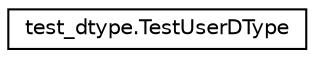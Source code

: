 digraph "Graphical Class Hierarchy"
{
 // LATEX_PDF_SIZE
  edge [fontname="Helvetica",fontsize="10",labelfontname="Helvetica",labelfontsize="10"];
  node [fontname="Helvetica",fontsize="10",shape=record];
  rankdir="LR";
  Node0 [label="test_dtype.TestUserDType",height=0.2,width=0.4,color="black", fillcolor="white", style="filled",URL="$classtest__dtype_1_1TestUserDType.html",tooltip=" "];
}
